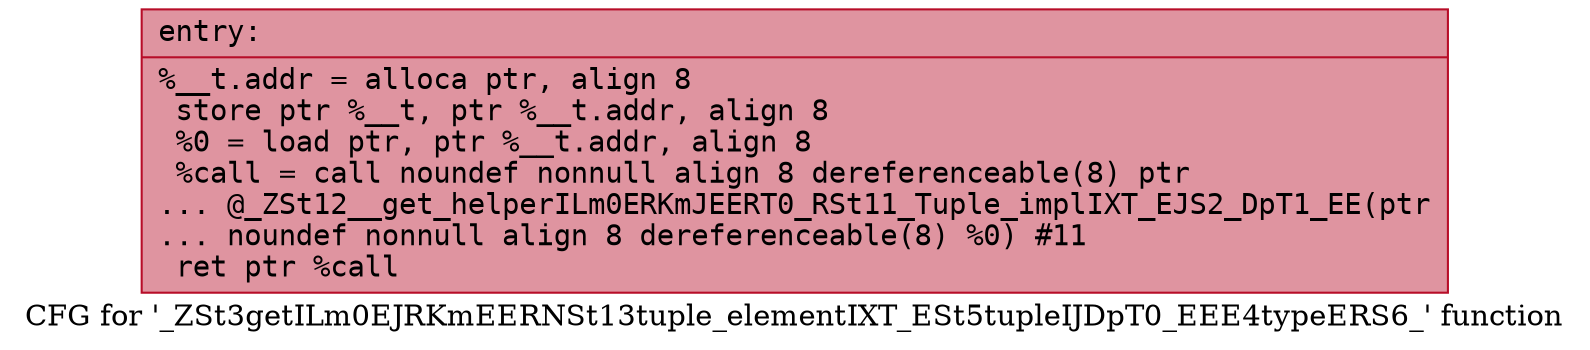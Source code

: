 digraph "CFG for '_ZSt3getILm0EJRKmEERNSt13tuple_elementIXT_ESt5tupleIJDpT0_EEE4typeERS6_' function" {
	label="CFG for '_ZSt3getILm0EJRKmEERNSt13tuple_elementIXT_ESt5tupleIJDpT0_EEE4typeERS6_' function";

	Node0x562da20647e0 [shape=record,color="#b70d28ff", style=filled, fillcolor="#b70d2870" fontname="Courier",label="{entry:\l|  %__t.addr = alloca ptr, align 8\l  store ptr %__t, ptr %__t.addr, align 8\l  %0 = load ptr, ptr %__t.addr, align 8\l  %call = call noundef nonnull align 8 dereferenceable(8) ptr\l... @_ZSt12__get_helperILm0ERKmJEERT0_RSt11_Tuple_implIXT_EJS2_DpT1_EE(ptr\l... noundef nonnull align 8 dereferenceable(8) %0) #11\l  ret ptr %call\l}"];
}
